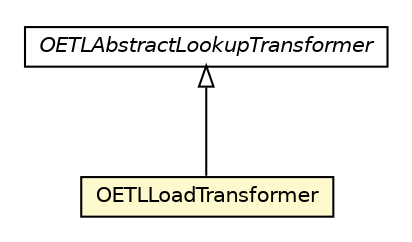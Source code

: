 #!/usr/local/bin/dot
#
# Class diagram 
# Generated by UMLGraph version R5_6-24-gf6e263 (http://www.umlgraph.org/)
#

digraph G {
	edge [fontname="Helvetica",fontsize=10,labelfontname="Helvetica",labelfontsize=10];
	node [fontname="Helvetica",fontsize=10,shape=plaintext];
	nodesep=0.25;
	ranksep=0.5;
	// com.orientechnologies.orient.etl.transformer.OETLLoadTransformer
	c3120179 [label=<<table title="com.orientechnologies.orient.etl.transformer.OETLLoadTransformer" border="0" cellborder="1" cellspacing="0" cellpadding="2" port="p" bgcolor="lemonChiffon" href="./OETLLoadTransformer.html">
		<tr><td><table border="0" cellspacing="0" cellpadding="1">
<tr><td align="center" balign="center"> OETLLoadTransformer </td></tr>
		</table></td></tr>
		</table>>, URL="./OETLLoadTransformer.html", fontname="Helvetica", fontcolor="black", fontsize=10.0];
	// com.orientechnologies.orient.etl.transformer.OETLAbstractLookupTransformer
	c3120181 [label=<<table title="com.orientechnologies.orient.etl.transformer.OETLAbstractLookupTransformer" border="0" cellborder="1" cellspacing="0" cellpadding="2" port="p" href="./OETLAbstractLookupTransformer.html">
		<tr><td><table border="0" cellspacing="0" cellpadding="1">
<tr><td align="center" balign="center"><font face="Helvetica-Oblique"> OETLAbstractLookupTransformer </font></td></tr>
		</table></td></tr>
		</table>>, URL="./OETLAbstractLookupTransformer.html", fontname="Helvetica", fontcolor="black", fontsize=10.0];
	//com.orientechnologies.orient.etl.transformer.OETLLoadTransformer extends com.orientechnologies.orient.etl.transformer.OETLAbstractLookupTransformer
	c3120181:p -> c3120179:p [dir=back,arrowtail=empty];
}


